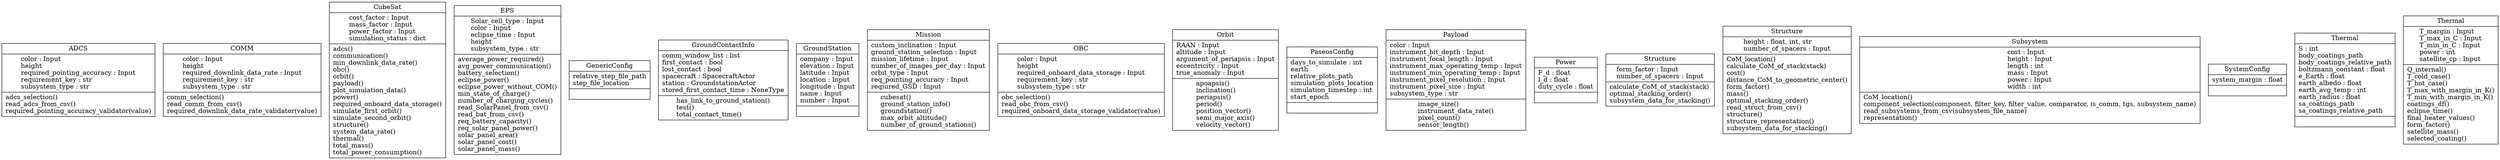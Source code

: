 digraph "classes" {
rankdir=BT
charset="utf-8"
"src.cubesat_configurator.subsystems.ADCS" [color="black", fontcolor="black", label=<{ADCS|color : Input<br ALIGN="LEFT"/>height<br ALIGN="LEFT"/>required_pointing_accuracy : Input<br ALIGN="LEFT"/>requirement_key : str<br ALIGN="LEFT"/>subsystem_type : str<br ALIGN="LEFT"/>|adcs_selection()<br ALIGN="LEFT"/>read_adcs_from_csv()<br ALIGN="LEFT"/>required_pointing_accuracy_validator(value)<br ALIGN="LEFT"/>}>, shape="record", style="solid"];
"src.cubesat_configurator.subsystems.COMM" [color="black", fontcolor="black", label=<{COMM|color : Input<br ALIGN="LEFT"/>height<br ALIGN="LEFT"/>required_downlink_data_rate : Input<br ALIGN="LEFT"/>requirement_key : str<br ALIGN="LEFT"/>subsystem_type : str<br ALIGN="LEFT"/>|comm_selection()<br ALIGN="LEFT"/>read_comm_from_csv()<br ALIGN="LEFT"/>required_downlink_data_rate_validator(value)<br ALIGN="LEFT"/>}>, shape="record", style="solid"];
"src.cubesat_configurator.cubesat.CubeSat" [color="black", fontcolor="black", label=<{CubeSat|cost_factor : Input<br ALIGN="LEFT"/>mass_factor : Input<br ALIGN="LEFT"/>power_factor : Input<br ALIGN="LEFT"/>simulation_status : dict<br ALIGN="LEFT"/>|adcs()<br ALIGN="LEFT"/>communication()<br ALIGN="LEFT"/>min_downlink_data_rate()<br ALIGN="LEFT"/>obc()<br ALIGN="LEFT"/>orbit()<br ALIGN="LEFT"/>payload()<br ALIGN="LEFT"/>plot_simulation_data()<br ALIGN="LEFT"/>power()<br ALIGN="LEFT"/>required_onboard_data_storage()<br ALIGN="LEFT"/>simulate_first_orbit()<br ALIGN="LEFT"/>simulate_second_orbit()<br ALIGN="LEFT"/>structure()<br ALIGN="LEFT"/>system_data_rate()<br ALIGN="LEFT"/>thermal()<br ALIGN="LEFT"/>total_mass()<br ALIGN="LEFT"/>total_power_consumption()<br ALIGN="LEFT"/>}>, shape="record", style="solid"];
"src.cubesat_configurator.subsystems.EPS" [color="black", fontcolor="black", label=<{EPS|Solar_cell_type : Input<br ALIGN="LEFT"/>color : Input<br ALIGN="LEFT"/>eclipse_time : Input<br ALIGN="LEFT"/>height<br ALIGN="LEFT"/>subsystem_type : str<br ALIGN="LEFT"/>|average_power_required()<br ALIGN="LEFT"/>avg_power_communication()<br ALIGN="LEFT"/>battery_selection()<br ALIGN="LEFT"/>eclipse_power()<br ALIGN="LEFT"/>eclipse_power_without_COM()<br ALIGN="LEFT"/>min_state_of_charge()<br ALIGN="LEFT"/>number_of_charging_cycles()<br ALIGN="LEFT"/>read_SolarPanel_from_csv()<br ALIGN="LEFT"/>read_bat_from_csv()<br ALIGN="LEFT"/>req_battery_capacity()<br ALIGN="LEFT"/>req_solar_panel_power()<br ALIGN="LEFT"/>solar_panel_area()<br ALIGN="LEFT"/>solar_panel_cost()<br ALIGN="LEFT"/>solar_panel_mass()<br ALIGN="LEFT"/>}>, shape="record", style="solid"];
"src.cubesat_configurator.constants.GenericConfig" [color="black", fontcolor="black", label=<{GenericConfig|relative_step_file_path<br ALIGN="LEFT"/>step_file_location<br ALIGN="LEFT"/>|}>, shape="record", style="solid"];
"src.cubesat_configurator.paseos_parser.GroundContactInfo" [color="black", fontcolor="black", label=<{GroundContactInfo|comm_window_list : list<br ALIGN="LEFT"/>first_contact : bool<br ALIGN="LEFT"/>lost_contact : bool<br ALIGN="LEFT"/>spacecraft : SpacecraftActor<br ALIGN="LEFT"/>station : GroundstationActor<br ALIGN="LEFT"/>stored_first_contact_time : NoneType<br ALIGN="LEFT"/>|has_link_to_ground_station()<br ALIGN="LEFT"/>test()<br ALIGN="LEFT"/>total_contact_time()<br ALIGN="LEFT"/>}>, shape="record", style="solid"];
"src.cubesat_configurator.groundstation.GroundStation" [color="black", fontcolor="black", label=<{GroundStation|company : Input<br ALIGN="LEFT"/>elevation : Input<br ALIGN="LEFT"/>latitude : Input<br ALIGN="LEFT"/>location : Input<br ALIGN="LEFT"/>longitude : Input<br ALIGN="LEFT"/>name : Input<br ALIGN="LEFT"/>number : Input<br ALIGN="LEFT"/>|}>, shape="record", style="solid"];
"src.cubesat_configurator.mission.Mission" [color="black", fontcolor="black", label=<{Mission|custom_inclination : Input<br ALIGN="LEFT"/>ground_station_selection : Input<br ALIGN="LEFT"/>mission_lifetime : Input<br ALIGN="LEFT"/>number_of_images_per_day : Input<br ALIGN="LEFT"/>orbit_type : Input<br ALIGN="LEFT"/>req_pointing_accuracy : Input<br ALIGN="LEFT"/>reqiured_GSD : Input<br ALIGN="LEFT"/>|cubesat()<br ALIGN="LEFT"/>ground_station_info()<br ALIGN="LEFT"/>groundstation()<br ALIGN="LEFT"/>max_orbit_altitude()<br ALIGN="LEFT"/>number_of_ground_stations()<br ALIGN="LEFT"/>}>, shape="record", style="solid"];
"src.cubesat_configurator.subsystems.OBC" [color="black", fontcolor="black", label=<{OBC|color : Input<br ALIGN="LEFT"/>height<br ALIGN="LEFT"/>required_onboard_data_storage : Input<br ALIGN="LEFT"/>requirement_key : str<br ALIGN="LEFT"/>subsystem_type : str<br ALIGN="LEFT"/>|obc_selection()<br ALIGN="LEFT"/>read_obc_from_csv()<br ALIGN="LEFT"/>required_onboard_data_storage_validator(value)<br ALIGN="LEFT"/>}>, shape="record", style="solid"];
"src.cubesat_configurator.orbit.Orbit" [color="black", fontcolor="black", label=<{Orbit|RAAN : Input<br ALIGN="LEFT"/>altitude : Input<br ALIGN="LEFT"/>argument_of_periapsis : Input<br ALIGN="LEFT"/>eccentricity : Input<br ALIGN="LEFT"/>true_anomaly : Input<br ALIGN="LEFT"/>|apoapsis()<br ALIGN="LEFT"/>inclination()<br ALIGN="LEFT"/>periapsis()<br ALIGN="LEFT"/>period()<br ALIGN="LEFT"/>position_vector()<br ALIGN="LEFT"/>semi_major_axis()<br ALIGN="LEFT"/>velocity_vector()<br ALIGN="LEFT"/>}>, shape="record", style="solid"];
"src.cubesat_configurator.constants.PaseosConfig" [color="black", fontcolor="black", label=<{PaseosConfig|days_to_simulate : int<br ALIGN="LEFT"/>earth<br ALIGN="LEFT"/>relative_plots_path<br ALIGN="LEFT"/>simulation_plots_location<br ALIGN="LEFT"/>simulation_timestep : int<br ALIGN="LEFT"/>start_epoch<br ALIGN="LEFT"/>|}>, shape="record", style="solid"];
"src.cubesat_configurator.subsystems.Payload" [color="black", fontcolor="black", label=<{Payload|color : Input<br ALIGN="LEFT"/>instrument_bit_depth : Input<br ALIGN="LEFT"/>instrument_focal_length : Input<br ALIGN="LEFT"/>instrument_max_operating_temp : Input<br ALIGN="LEFT"/>instrument_min_operating_temp : Input<br ALIGN="LEFT"/>instrument_pixel_resolution : Input<br ALIGN="LEFT"/>instrument_pixel_size : Input<br ALIGN="LEFT"/>subsystem_type : str<br ALIGN="LEFT"/>|image_size()<br ALIGN="LEFT"/>instrument_data_rate()<br ALIGN="LEFT"/>pixel_count()<br ALIGN="LEFT"/>sensor_length()<br ALIGN="LEFT"/>}>, shape="record", style="solid"];
"src.cubesat_configurator.constants.Power" [color="black", fontcolor="black", label=<{Power|F_d : float<br ALIGN="LEFT"/>I_d : float<br ALIGN="LEFT"/>duty_cycle : float<br ALIGN="LEFT"/>|}>, shape="record", style="solid"];
"src.test.Structure" [color="black", fontcolor="black", label=<{Structure|form_factor : Input<br ALIGN="LEFT"/>number_of_spacers : Input<br ALIGN="LEFT"/>|calculate_CoM_of_stack(stack)<br ALIGN="LEFT"/>optimal_stacking_order()<br ALIGN="LEFT"/>subsystem_data_for_stacking()<br ALIGN="LEFT"/>}>, shape="record", style="solid"];
"src.cubesat_configurator.structure.Structure" [color="black", fontcolor="black", label=<{Structure|height : float, int, str<br ALIGN="LEFT"/>number_of_spacers : Input<br ALIGN="LEFT"/>|CoM_location()<br ALIGN="LEFT"/>calculate_CoM_of_stack(stack)<br ALIGN="LEFT"/>cost()<br ALIGN="LEFT"/>distance_CoM_to_geometric_center()<br ALIGN="LEFT"/>form_factor()<br ALIGN="LEFT"/>mass()<br ALIGN="LEFT"/>optimal_stacking_order()<br ALIGN="LEFT"/>read_struct_from_csv()<br ALIGN="LEFT"/>structure()<br ALIGN="LEFT"/>structure_representation()<br ALIGN="LEFT"/>subsystem_data_for_stacking()<br ALIGN="LEFT"/>}>, shape="record", style="solid"];
"src.cubesat_configurator.subsystem.Subsystem" [color="black", fontcolor="black", label=<{Subsystem|cost : Input<br ALIGN="LEFT"/>height : Input<br ALIGN="LEFT"/>length : int<br ALIGN="LEFT"/>mass : Input<br ALIGN="LEFT"/>power : Input<br ALIGN="LEFT"/>width : int<br ALIGN="LEFT"/>|CoM_location()<br ALIGN="LEFT"/>component_selection(component, filter_key, filter_value, comparator, is_comm, tgs, subsystem_name)<br ALIGN="LEFT"/>read_subsystems_from_csv(subsystem_file_name)<br ALIGN="LEFT"/>representation()<br ALIGN="LEFT"/>}>, shape="record", style="solid"];
"src.cubesat_configurator.constants.SystemConfig" [color="black", fontcolor="black", label=<{SystemConfig|system_margin : float<br ALIGN="LEFT"/>|}>, shape="record", style="solid"];
"src.cubesat_configurator.constants.Thermal" [color="black", fontcolor="black", label=<{Thermal|S : int<br ALIGN="LEFT"/>body_coatings_path<br ALIGN="LEFT"/>body_coatings_relative_path<br ALIGN="LEFT"/>boltzmann_constant : float<br ALIGN="LEFT"/>e_Earth : float<br ALIGN="LEFT"/>earth_albedo : float<br ALIGN="LEFT"/>earth_avg_temp : int<br ALIGN="LEFT"/>earth_radius : float<br ALIGN="LEFT"/>sa_coatings_path<br ALIGN="LEFT"/>sa_coatings_relative_path<br ALIGN="LEFT"/>|}>, shape="record", style="solid"];
"src.cubesat_configurator.subsystems.Thermal" [color="black", fontcolor="black", label=<{Thermal|T_margin : Input<br ALIGN="LEFT"/>T_max_in_C : Input<br ALIGN="LEFT"/>T_min_in_C : Input<br ALIGN="LEFT"/>power : int<br ALIGN="LEFT"/>satellite_cp : Input<br ALIGN="LEFT"/>|Q_internal()<br ALIGN="LEFT"/>T_cold_case()<br ALIGN="LEFT"/>T_hot_case()<br ALIGN="LEFT"/>T_max_with_margin_in_K()<br ALIGN="LEFT"/>T_min_with_margin_in_K()<br ALIGN="LEFT"/>coatings_df()<br ALIGN="LEFT"/>eclipse_time()<br ALIGN="LEFT"/>final_heater_values()<br ALIGN="LEFT"/>form_factor()<br ALIGN="LEFT"/>satellite_mass()<br ALIGN="LEFT"/>selected_coating()<br ALIGN="LEFT"/>}>, shape="record", style="solid"];
}

